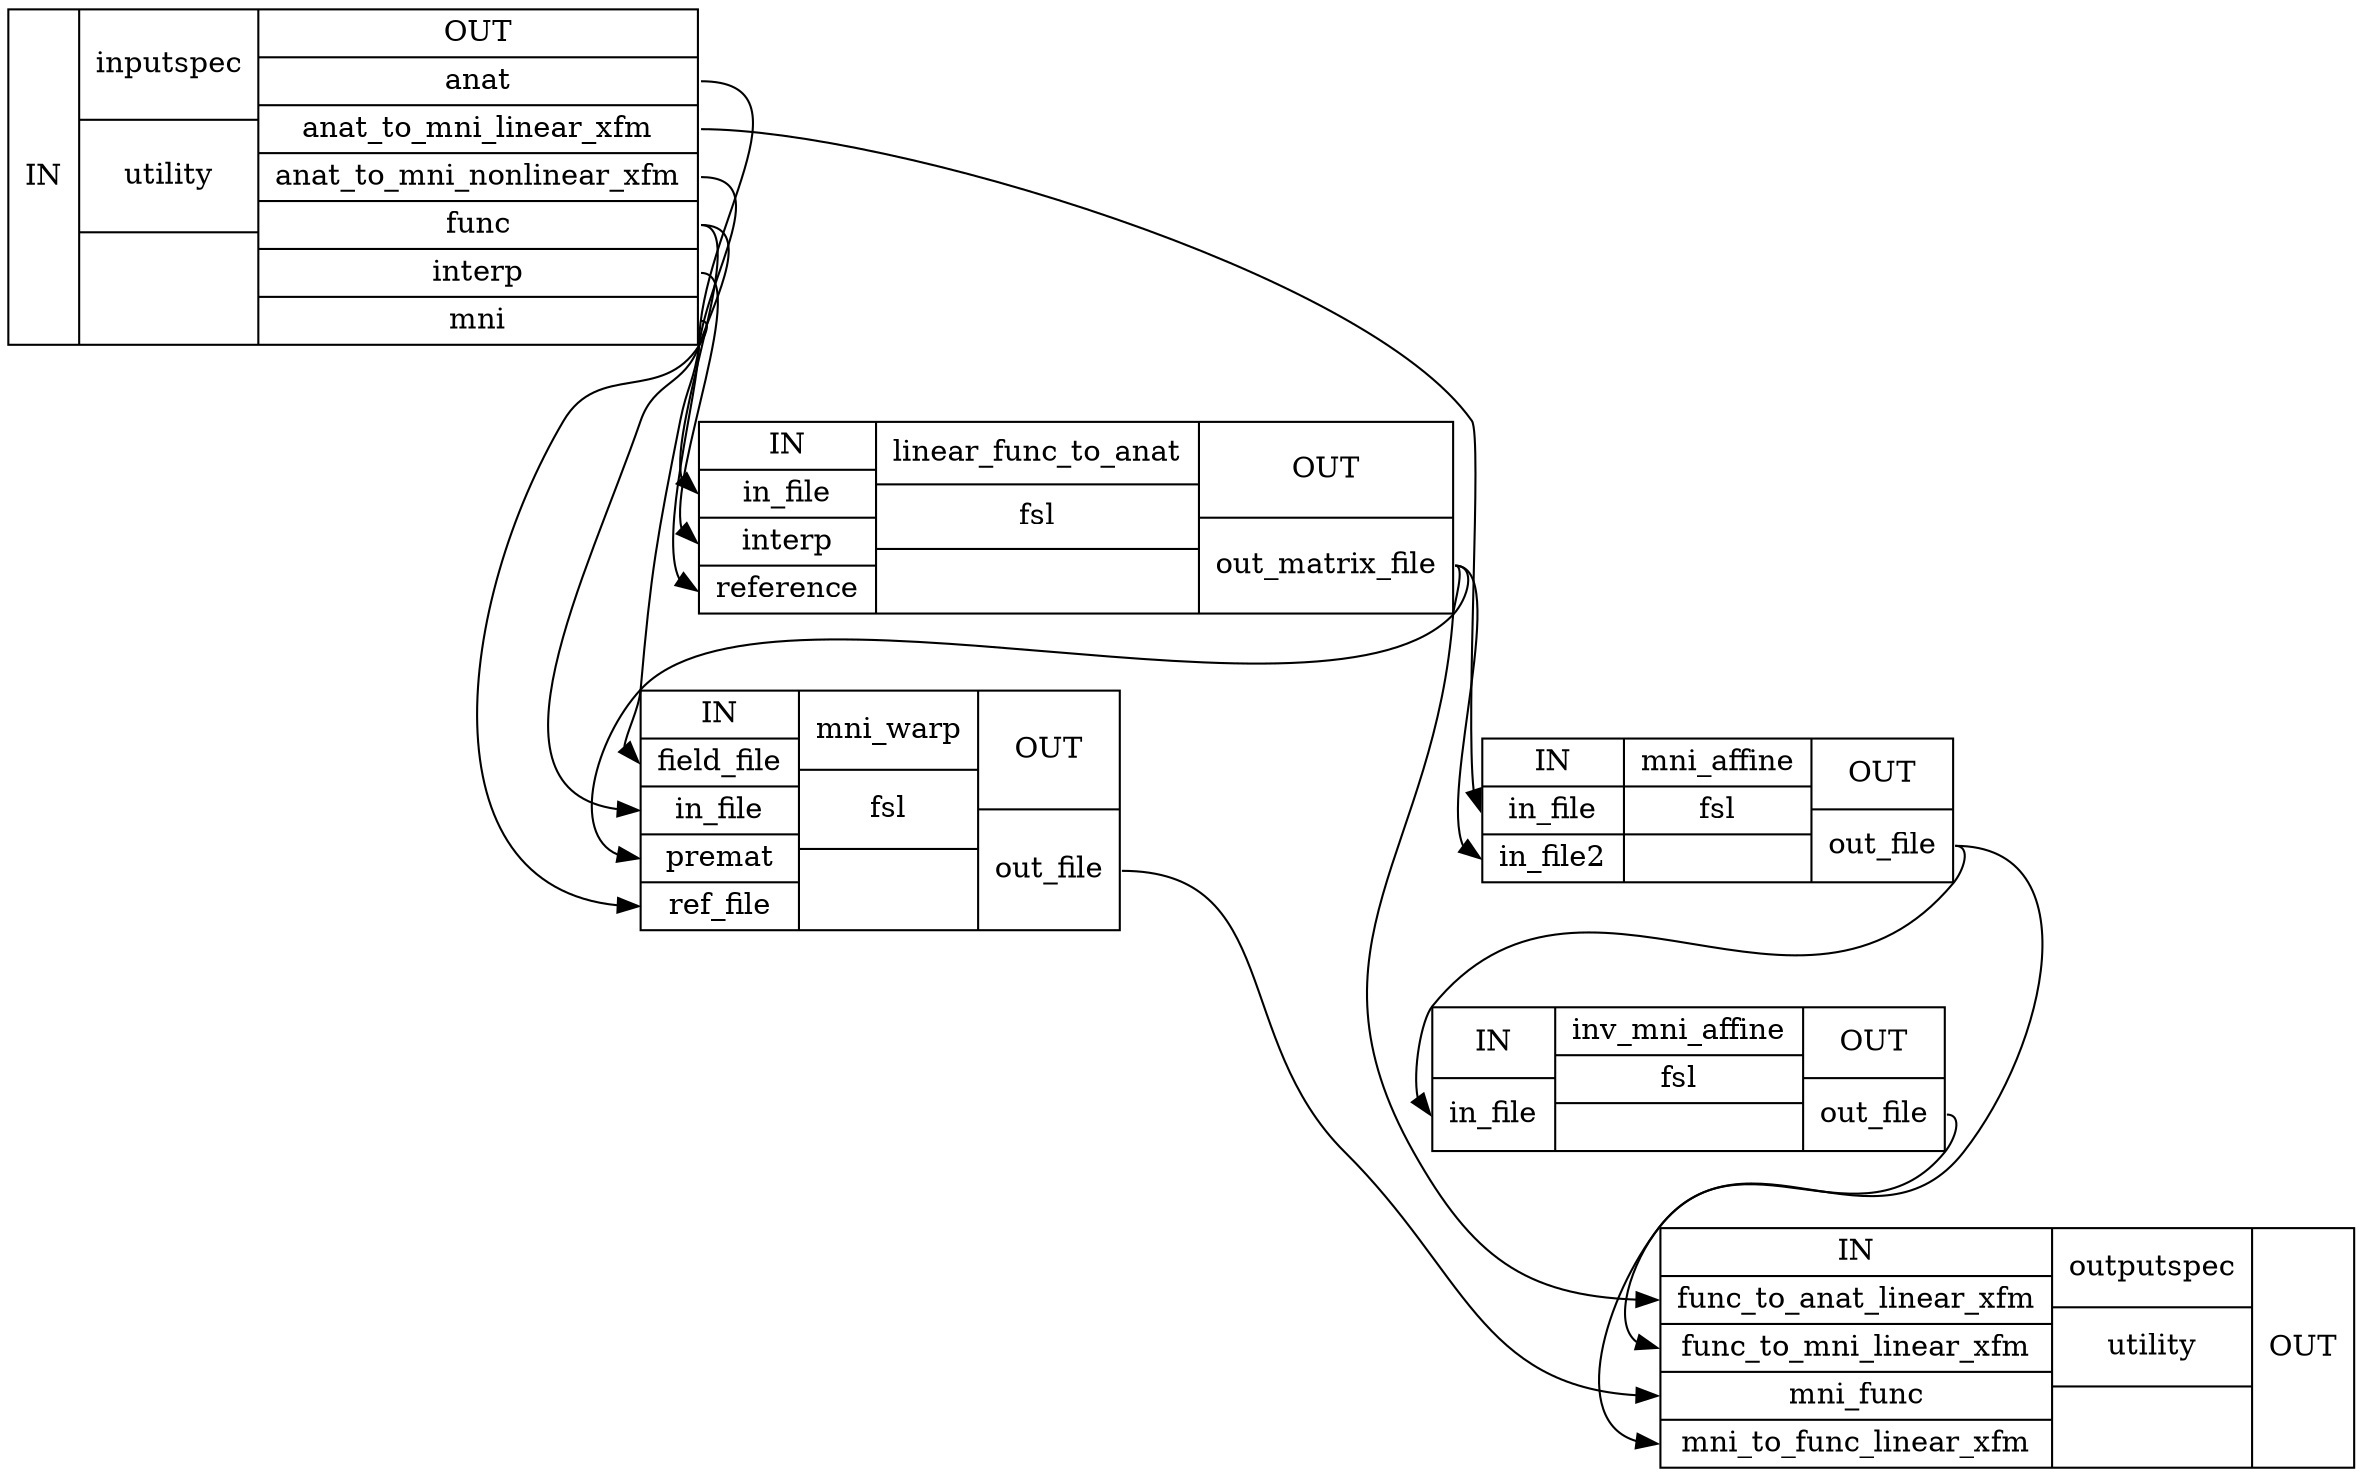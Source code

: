 digraph structs {
node [shape=record];
register_func_to_mniinputspec [label="{IN}|{ inputspec | utility |  }|{OUT|<outanat> anat|<outanattomnilinearxfm> anat_to_mni_linear_xfm|<outanattomninonlinearxfm> anat_to_mni_nonlinear_xfm|<outfunc> func|<outinterp> interp|<outmni> mni}"];
register_func_to_mnilinear_func_to_anat [label="{IN|<ininfile> in_file|<ininterp> interp|<inreference> reference}|{ linear_func_to_anat | fsl |  }|{OUT|<outoutmatrixfile> out_matrix_file}"];
register_func_to_mnimni_warp [label="{IN|<infieldfile> field_file|<ininfile> in_file|<inpremat> premat|<inreffile> ref_file}|{ mni_warp | fsl |  }|{OUT|<outoutfile> out_file}"];
register_func_to_mnimni_affine [label="{IN|<ininfile> in_file|<ininfile2> in_file2}|{ mni_affine | fsl |  }|{OUT|<outoutfile> out_file}"];
register_func_to_mniinv_mni_affine [label="{IN|<ininfile> in_file}|{ inv_mni_affine | fsl |  }|{OUT|<outoutfile> out_file}"];
register_func_to_mnioutputspec [label="{IN|<infunctoanatlinearxfm> func_to_anat_linear_xfm|<infunctomnilinearxfm> func_to_mni_linear_xfm|<inmnifunc> mni_func|<inmnitofunclinearxfm> mni_to_func_linear_xfm}|{ outputspec | utility |  }|{OUT}"];
register_func_to_mniinputspec:outanat:e -> register_func_to_mnilinear_func_to_anat:inreference:w;
register_func_to_mniinputspec:outanattomnilinearxfm:e -> register_func_to_mnimni_affine:ininfile:w;
register_func_to_mniinputspec:outanattomninonlinearxfm:e -> register_func_to_mnimni_warp:infieldfile:w;
register_func_to_mniinputspec:outfunc:e -> register_func_to_mnilinear_func_to_anat:ininfile:w;
register_func_to_mniinputspec:outfunc:e -> register_func_to_mnimni_warp:ininfile:w;
register_func_to_mniinputspec:outinterp:e -> register_func_to_mnilinear_func_to_anat:ininterp:w;
register_func_to_mniinputspec:outmni:e -> register_func_to_mnimni_warp:inreffile:w;
register_func_to_mniinv_mni_affine:outoutfile:e -> register_func_to_mnioutputspec:inmnitofunclinearxfm:w;
register_func_to_mnilinear_func_to_anat:outoutmatrixfile:e -> register_func_to_mnimni_affine:ininfile2:w;
register_func_to_mnilinear_func_to_anat:outoutmatrixfile:e -> register_func_to_mnimni_warp:inpremat:w;
register_func_to_mnilinear_func_to_anat:outoutmatrixfile:e -> register_func_to_mnioutputspec:infunctoanatlinearxfm:w;
register_func_to_mnimni_affine:outoutfile:e -> register_func_to_mniinv_mni_affine:ininfile:w;
register_func_to_mnimni_affine:outoutfile:e -> register_func_to_mnioutputspec:infunctomnilinearxfm:w;
register_func_to_mnimni_warp:outoutfile:e -> register_func_to_mnioutputspec:inmnifunc:w;
}